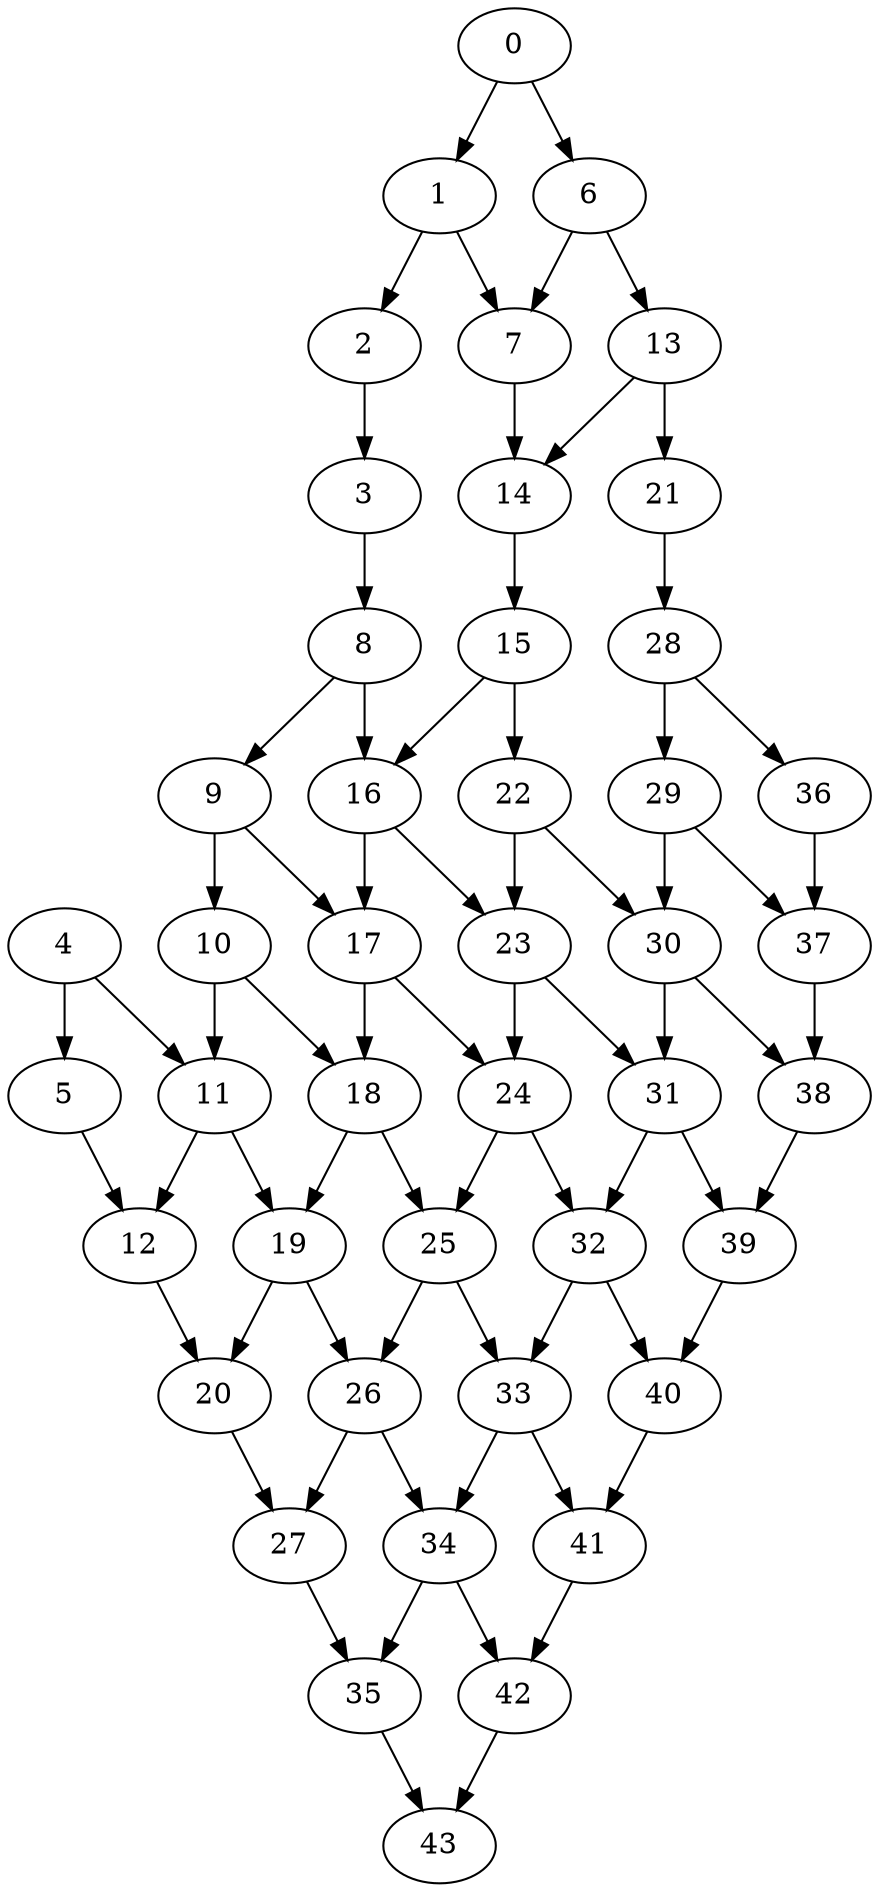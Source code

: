 digraph G {
0 -> 1
0 -> 6
1 -> 2
1 -> 7
2 -> 3
3 -> 8
4 -> 5
4 -> 11
5 -> 12
6 -> 7
6 -> 13
7 -> 14
8 -> 9
8 -> 16
9 -> 10
9 -> 17
10 -> 11
10 -> 18
11 -> 12
11 -> 19
12 -> 20
13 -> 14
13 -> 21
14 -> 15
15 -> 16
15 -> 22
16 -> 17
16 -> 23
17 -> 18
17 -> 24
18 -> 19
18 -> 25
19 -> 20
19 -> 26
20 -> 27
21 -> 28
22 -> 23
22 -> 30
23 -> 24
23 -> 31
24 -> 25
24 -> 32
25 -> 26
25 -> 33
26 -> 27
26 -> 34
27 -> 35
28 -> 29
28 -> 36
29 -> 30
29 -> 37
30 -> 31
30 -> 38
31 -> 32
31 -> 39
32 -> 33
32 -> 40
33 -> 34
33 -> 41
34 -> 35
34 -> 42
35 -> 43
36 -> 37
37 -> 38
38 -> 39
39 -> 40
40 -> 41
41 -> 42
42 -> 43
}